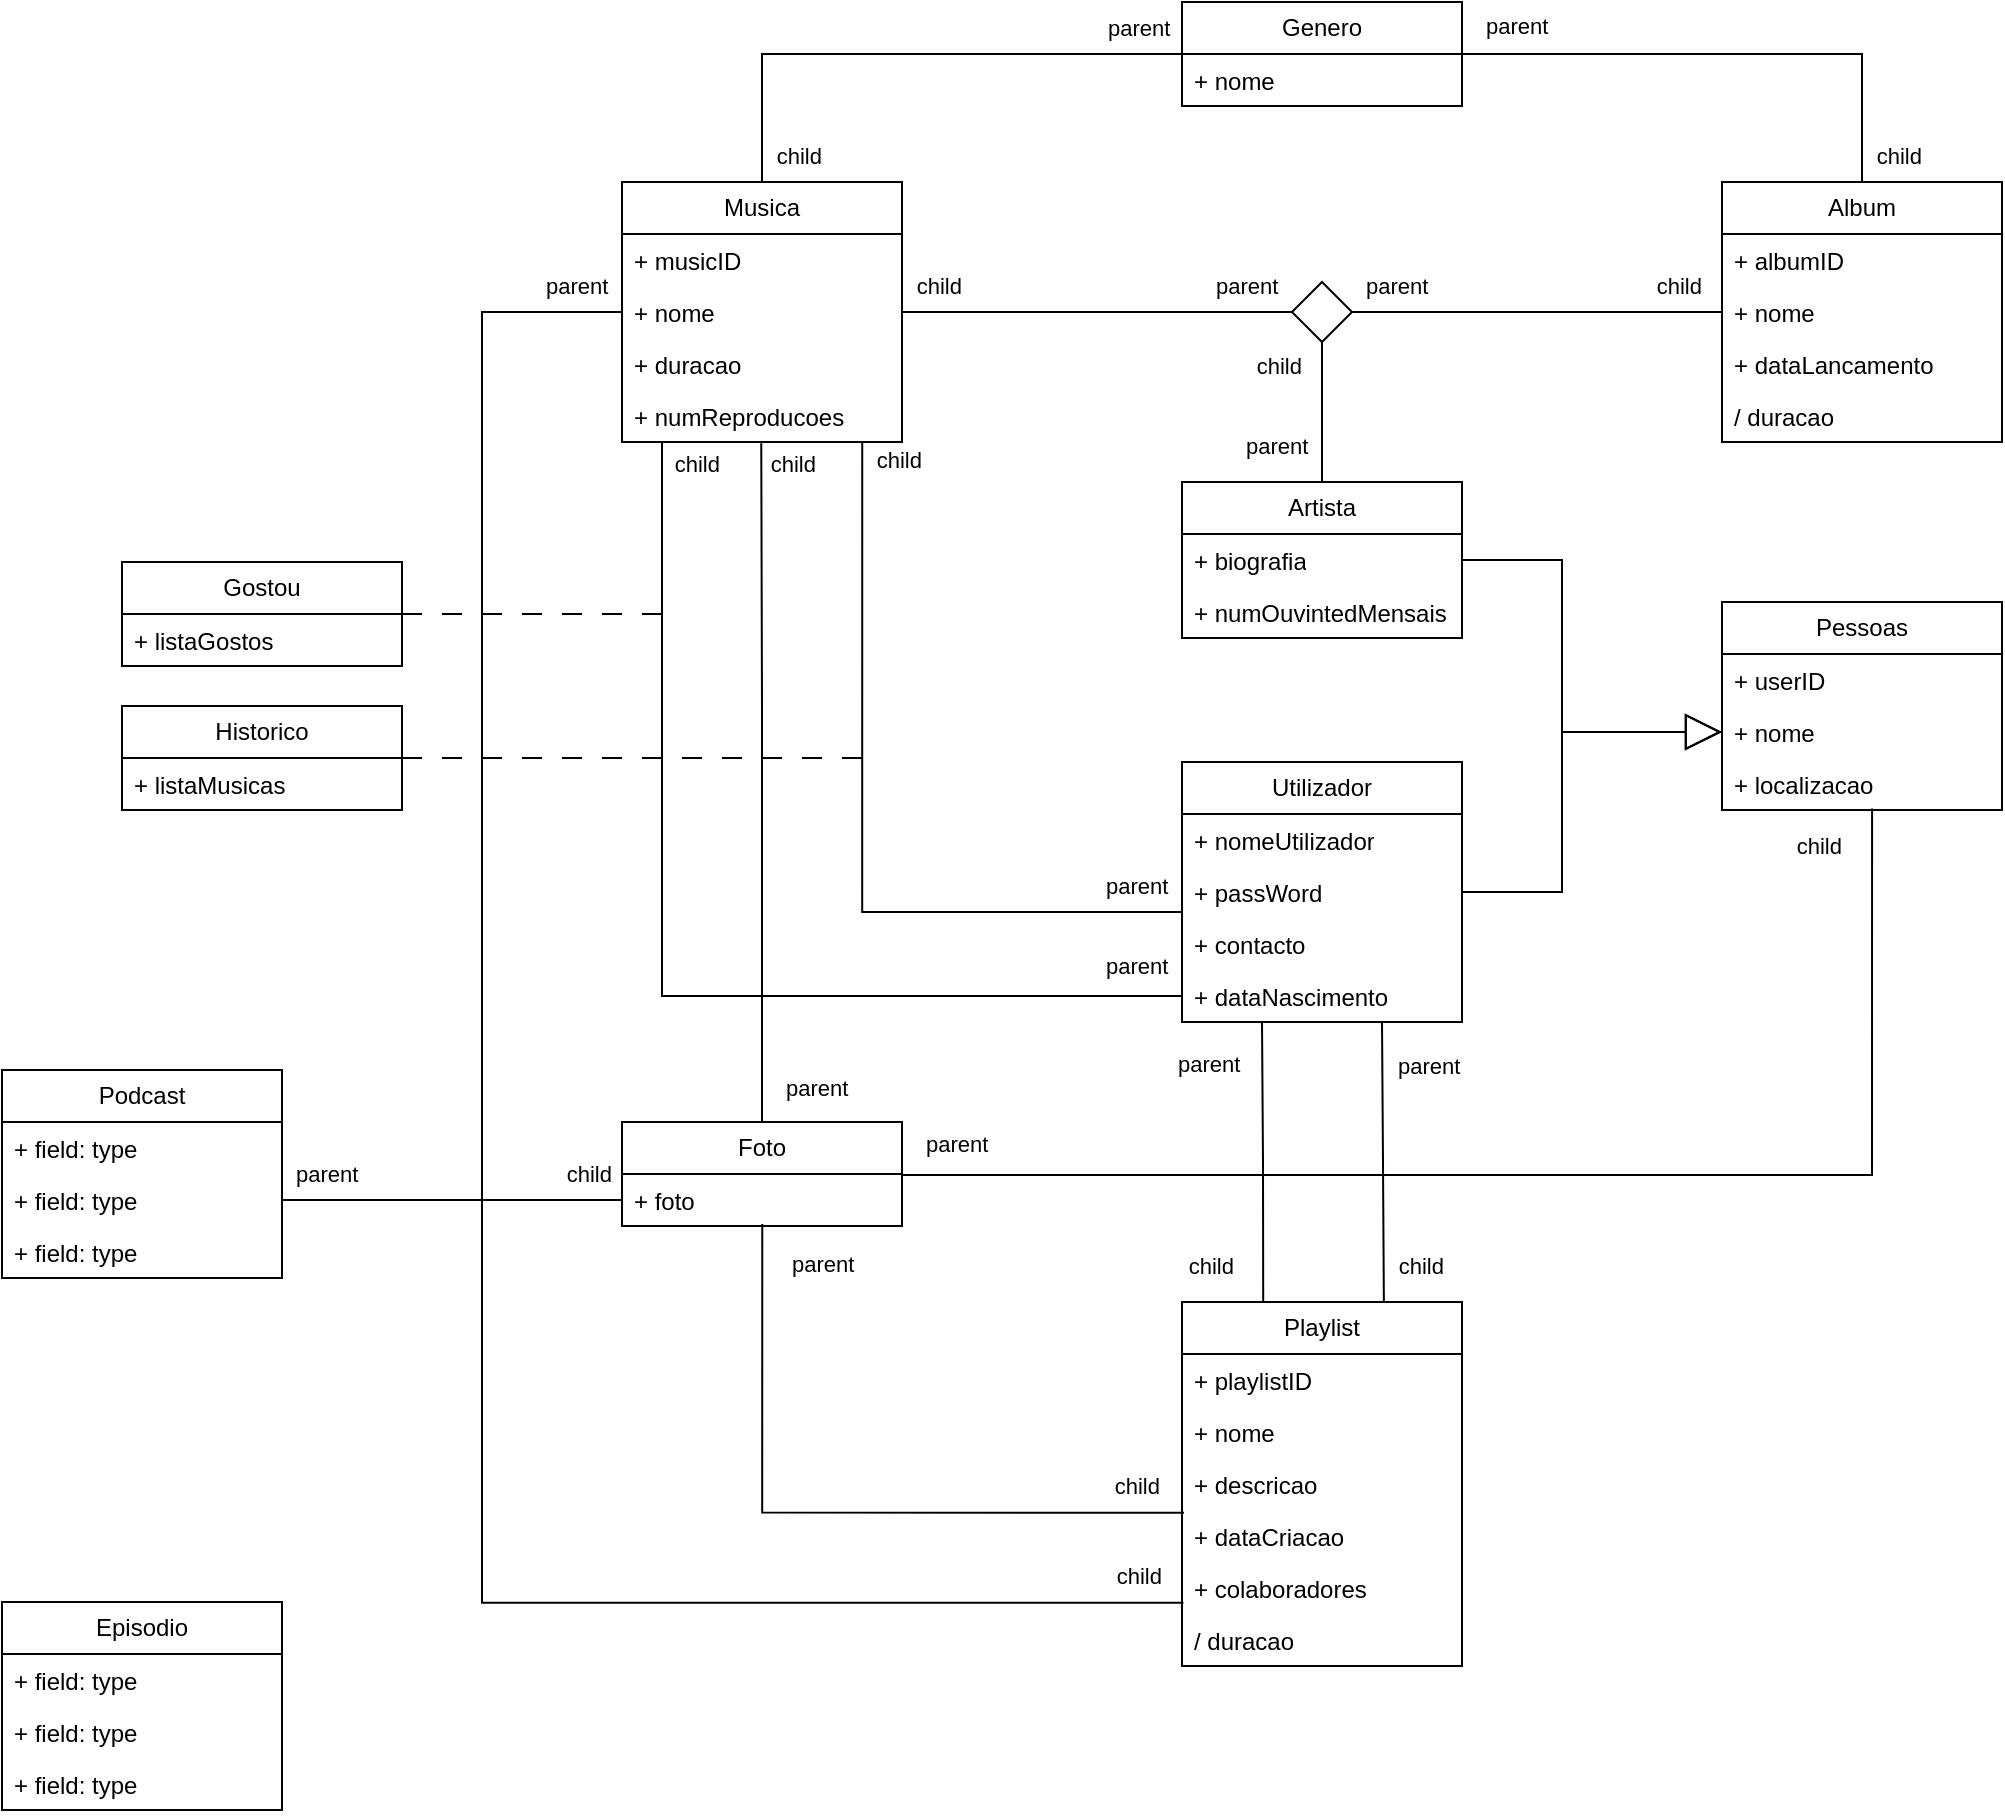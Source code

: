 <mxfile version="24.7.17">
  <diagram name="Page-1" id="JNxZQq6QSESMFC3WA3kJ">
    <mxGraphModel dx="2180" dy="880" grid="1" gridSize="10" guides="1" tooltips="1" connect="1" arrows="1" fold="1" page="1" pageScale="1" pageWidth="850" pageHeight="1100" math="0" shadow="0">
      <root>
        <mxCell id="0" />
        <mxCell id="1" parent="0" />
        <mxCell id="OnMlO-O9Yx9e1WYlPsAH-1" value="Pessoas" style="swimlane;fontStyle=0;childLayout=stackLayout;horizontal=1;startSize=26;fillColor=none;horizontalStack=0;resizeParent=1;resizeParentMax=0;resizeLast=0;collapsible=1;marginBottom=0;whiteSpace=wrap;html=1;" parent="1" vertex="1">
          <mxGeometry x="180" y="380" width="140" height="104" as="geometry">
            <mxRectangle x="80" y="80" width="90" height="30" as="alternateBounds" />
          </mxGeometry>
        </mxCell>
        <mxCell id="OnMlO-O9Yx9e1WYlPsAH-2" value="+ userID" style="text;strokeColor=none;fillColor=none;align=left;verticalAlign=top;spacingLeft=4;spacingRight=4;overflow=hidden;rotatable=0;points=[[0,0.5],[1,0.5]];portConstraint=eastwest;whiteSpace=wrap;html=1;" parent="OnMlO-O9Yx9e1WYlPsAH-1" vertex="1">
          <mxGeometry y="26" width="140" height="26" as="geometry" />
        </mxCell>
        <mxCell id="OnMlO-O9Yx9e1WYlPsAH-3" value="+ nome" style="text;strokeColor=none;fillColor=none;align=left;verticalAlign=top;spacingLeft=4;spacingRight=4;overflow=hidden;rotatable=0;points=[[0,0.5],[1,0.5]];portConstraint=eastwest;whiteSpace=wrap;html=1;" parent="OnMlO-O9Yx9e1WYlPsAH-1" vertex="1">
          <mxGeometry y="52" width="140" height="26" as="geometry" />
        </mxCell>
        <mxCell id="OnMlO-O9Yx9e1WYlPsAH-4" value="+ localizacao" style="text;strokeColor=none;fillColor=none;align=left;verticalAlign=top;spacingLeft=4;spacingRight=4;overflow=hidden;rotatable=0;points=[[0,0.5],[1,0.5]];portConstraint=eastwest;whiteSpace=wrap;html=1;" parent="OnMlO-O9Yx9e1WYlPsAH-1" vertex="1">
          <mxGeometry y="78" width="140" height="26" as="geometry" />
        </mxCell>
        <mxCell id="OnMlO-O9Yx9e1WYlPsAH-7" value="Artista" style="swimlane;fontStyle=0;childLayout=stackLayout;horizontal=1;startSize=26;fillColor=none;horizontalStack=0;resizeParent=1;resizeParentMax=0;resizeLast=0;collapsible=1;marginBottom=0;whiteSpace=wrap;html=1;" parent="1" vertex="1">
          <mxGeometry x="-90" y="320" width="140" height="78" as="geometry" />
        </mxCell>
        <mxCell id="OnMlO-O9Yx9e1WYlPsAH-8" value="+ biografia" style="text;strokeColor=none;fillColor=none;align=left;verticalAlign=top;spacingLeft=4;spacingRight=4;overflow=hidden;rotatable=0;points=[[0,0.5],[1,0.5]];portConstraint=eastwest;whiteSpace=wrap;html=1;" parent="OnMlO-O9Yx9e1WYlPsAH-7" vertex="1">
          <mxGeometry y="26" width="140" height="26" as="geometry" />
        </mxCell>
        <mxCell id="OnMlO-O9Yx9e1WYlPsAH-9" value="+ numOuvintedMensais" style="text;strokeColor=none;fillColor=none;align=left;verticalAlign=top;spacingLeft=4;spacingRight=4;overflow=hidden;rotatable=0;points=[[0,0.5],[1,0.5]];portConstraint=eastwest;whiteSpace=wrap;html=1;" parent="OnMlO-O9Yx9e1WYlPsAH-7" vertex="1">
          <mxGeometry y="52" width="140" height="26" as="geometry" />
        </mxCell>
        <mxCell id="OnMlO-O9Yx9e1WYlPsAH-11" value="Utilizador" style="swimlane;fontStyle=0;childLayout=stackLayout;horizontal=1;startSize=26;fillColor=none;horizontalStack=0;resizeParent=1;resizeParentMax=0;resizeLast=0;collapsible=1;marginBottom=0;whiteSpace=wrap;html=1;" parent="1" vertex="1">
          <mxGeometry x="-90" y="460" width="140" height="130" as="geometry" />
        </mxCell>
        <mxCell id="OnMlO-O9Yx9e1WYlPsAH-12" value="+ nomeUtilizador" style="text;strokeColor=none;fillColor=none;align=left;verticalAlign=top;spacingLeft=4;spacingRight=4;overflow=hidden;rotatable=0;points=[[0,0.5],[1,0.5]];portConstraint=eastwest;whiteSpace=wrap;html=1;" parent="OnMlO-O9Yx9e1WYlPsAH-11" vertex="1">
          <mxGeometry y="26" width="140" height="26" as="geometry" />
        </mxCell>
        <mxCell id="OnMlO-O9Yx9e1WYlPsAH-13" value="+ passWord" style="text;strokeColor=none;fillColor=none;align=left;verticalAlign=top;spacingLeft=4;spacingRight=4;overflow=hidden;rotatable=0;points=[[0,0.5],[1,0.5]];portConstraint=eastwest;whiteSpace=wrap;html=1;" parent="OnMlO-O9Yx9e1WYlPsAH-11" vertex="1">
          <mxGeometry y="52" width="140" height="26" as="geometry" />
        </mxCell>
        <mxCell id="OnMlO-O9Yx9e1WYlPsAH-14" value="+ contacto" style="text;strokeColor=none;fillColor=none;align=left;verticalAlign=top;spacingLeft=4;spacingRight=4;overflow=hidden;rotatable=0;points=[[0,0.5],[1,0.5]];portConstraint=eastwest;whiteSpace=wrap;html=1;" parent="OnMlO-O9Yx9e1WYlPsAH-11" vertex="1">
          <mxGeometry y="78" width="140" height="26" as="geometry" />
        </mxCell>
        <mxCell id="OnMlO-O9Yx9e1WYlPsAH-15" value="+ dataNascimento" style="text;strokeColor=none;fillColor=none;align=left;verticalAlign=top;spacingLeft=4;spacingRight=4;overflow=hidden;rotatable=0;points=[[0,0.5],[1,0.5]];portConstraint=eastwest;whiteSpace=wrap;html=1;" parent="OnMlO-O9Yx9e1WYlPsAH-11" vertex="1">
          <mxGeometry y="104" width="140" height="26" as="geometry" />
        </mxCell>
        <mxCell id="OnMlO-O9Yx9e1WYlPsAH-23" value="" style="endArrow=block;endSize=16;endFill=0;html=1;rounded=0;entryX=0;entryY=0.5;entryDx=0;entryDy=0;exitX=1;exitY=0.5;exitDx=0;exitDy=0;" parent="1" source="OnMlO-O9Yx9e1WYlPsAH-8" target="OnMlO-O9Yx9e1WYlPsAH-3" edge="1">
          <mxGeometry width="160" relative="1" as="geometry">
            <mxPoint x="60" y="580" as="sourcePoint" />
            <mxPoint x="220" y="580" as="targetPoint" />
            <Array as="points">
              <mxPoint x="100" y="359" />
              <mxPoint x="100" y="445" />
            </Array>
          </mxGeometry>
        </mxCell>
        <mxCell id="OnMlO-O9Yx9e1WYlPsAH-24" value="" style="endArrow=block;endSize=16;endFill=0;html=1;rounded=0;exitX=1;exitY=0.5;exitDx=0;exitDy=0;entryX=0;entryY=0.5;entryDx=0;entryDy=0;" parent="1" source="OnMlO-O9Yx9e1WYlPsAH-13" target="OnMlO-O9Yx9e1WYlPsAH-3" edge="1">
          <mxGeometry width="160" relative="1" as="geometry">
            <mxPoint x="60" y="369" as="sourcePoint" />
            <mxPoint x="160" y="610" as="targetPoint" />
            <Array as="points">
              <mxPoint x="100" y="525" />
              <mxPoint x="100" y="445" />
            </Array>
          </mxGeometry>
        </mxCell>
        <mxCell id="OnMlO-O9Yx9e1WYlPsAH-25" value="Foto" style="swimlane;fontStyle=0;childLayout=stackLayout;horizontal=1;startSize=26;fillColor=none;horizontalStack=0;resizeParent=1;resizeParentMax=0;resizeLast=0;collapsible=1;marginBottom=0;whiteSpace=wrap;html=1;" parent="1" vertex="1">
          <mxGeometry x="-370" y="640" width="140" height="52" as="geometry" />
        </mxCell>
        <mxCell id="OnMlO-O9Yx9e1WYlPsAH-26" value="+ foto" style="text;strokeColor=none;fillColor=none;align=left;verticalAlign=top;spacingLeft=4;spacingRight=4;overflow=hidden;rotatable=0;points=[[0,0.5],[1,0.5]];portConstraint=eastwest;whiteSpace=wrap;html=1;" parent="OnMlO-O9Yx9e1WYlPsAH-25" vertex="1">
          <mxGeometry y="26" width="140" height="26" as="geometry" />
        </mxCell>
        <mxCell id="OnMlO-O9Yx9e1WYlPsAH-43" value="" style="rhombus;whiteSpace=wrap;html=1;" parent="1" vertex="1">
          <mxGeometry x="-35" y="220" width="30" height="30" as="geometry" />
        </mxCell>
        <mxCell id="OnMlO-O9Yx9e1WYlPsAH-45" value="" style="endArrow=none;html=1;edgeStyle=orthogonalEdgeStyle;rounded=0;exitX=0.5;exitY=0;exitDx=0;exitDy=0;entryX=0.5;entryY=1;entryDx=0;entryDy=0;" parent="1" source="OnMlO-O9Yx9e1WYlPsAH-7" target="OnMlO-O9Yx9e1WYlPsAH-43" edge="1">
          <mxGeometry relative="1" as="geometry">
            <mxPoint x="-100" y="260" as="sourcePoint" />
            <mxPoint x="60" y="260" as="targetPoint" />
          </mxGeometry>
        </mxCell>
        <mxCell id="OnMlO-O9Yx9e1WYlPsAH-46" value="parent" style="edgeLabel;resizable=0;html=1;align=left;verticalAlign=bottom;" parent="OnMlO-O9Yx9e1WYlPsAH-45" connectable="0" vertex="1">
          <mxGeometry x="-1" relative="1" as="geometry">
            <mxPoint x="-40" y="-10" as="offset" />
          </mxGeometry>
        </mxCell>
        <mxCell id="OnMlO-O9Yx9e1WYlPsAH-47" value="child" style="edgeLabel;resizable=0;html=1;align=right;verticalAlign=bottom;" parent="OnMlO-O9Yx9e1WYlPsAH-45" connectable="0" vertex="1">
          <mxGeometry x="1" relative="1" as="geometry">
            <mxPoint x="-10" y="20" as="offset" />
          </mxGeometry>
        </mxCell>
        <mxCell id="OnMlO-O9Yx9e1WYlPsAH-48" value="Musica" style="swimlane;fontStyle=0;childLayout=stackLayout;horizontal=1;startSize=26;fillColor=none;horizontalStack=0;resizeParent=1;resizeParentMax=0;resizeLast=0;collapsible=1;marginBottom=0;whiteSpace=wrap;html=1;" parent="1" vertex="1">
          <mxGeometry x="-370" y="170" width="140" height="130" as="geometry" />
        </mxCell>
        <mxCell id="OnMlO-O9Yx9e1WYlPsAH-49" value="+ musicID" style="text;strokeColor=none;fillColor=none;align=left;verticalAlign=top;spacingLeft=4;spacingRight=4;overflow=hidden;rotatable=0;points=[[0,0.5],[1,0.5]];portConstraint=eastwest;whiteSpace=wrap;html=1;" parent="OnMlO-O9Yx9e1WYlPsAH-48" vertex="1">
          <mxGeometry y="26" width="140" height="26" as="geometry" />
        </mxCell>
        <mxCell id="OnMlO-O9Yx9e1WYlPsAH-50" value="+ nome" style="text;strokeColor=none;fillColor=none;align=left;verticalAlign=top;spacingLeft=4;spacingRight=4;overflow=hidden;rotatable=0;points=[[0,0.5],[1,0.5]];portConstraint=eastwest;whiteSpace=wrap;html=1;" parent="OnMlO-O9Yx9e1WYlPsAH-48" vertex="1">
          <mxGeometry y="52" width="140" height="26" as="geometry" />
        </mxCell>
        <mxCell id="OnMlO-O9Yx9e1WYlPsAH-51" value="+ duracao" style="text;strokeColor=none;fillColor=none;align=left;verticalAlign=top;spacingLeft=4;spacingRight=4;overflow=hidden;rotatable=0;points=[[0,0.5],[1,0.5]];portConstraint=eastwest;whiteSpace=wrap;html=1;" parent="OnMlO-O9Yx9e1WYlPsAH-48" vertex="1">
          <mxGeometry y="78" width="140" height="26" as="geometry" />
        </mxCell>
        <mxCell id="OnMlO-O9Yx9e1WYlPsAH-56" value="+ numReproducoes" style="text;strokeColor=none;fillColor=none;align=left;verticalAlign=top;spacingLeft=4;spacingRight=4;overflow=hidden;rotatable=0;points=[[0,0.5],[1,0.5]];portConstraint=eastwest;whiteSpace=wrap;html=1;" parent="OnMlO-O9Yx9e1WYlPsAH-48" vertex="1">
          <mxGeometry y="104" width="140" height="26" as="geometry" />
        </mxCell>
        <mxCell id="OnMlO-O9Yx9e1WYlPsAH-52" value="Album" style="swimlane;fontStyle=0;childLayout=stackLayout;horizontal=1;startSize=26;fillColor=none;horizontalStack=0;resizeParent=1;resizeParentMax=0;resizeLast=0;collapsible=1;marginBottom=0;whiteSpace=wrap;html=1;" parent="1" vertex="1">
          <mxGeometry x="180" y="170" width="140" height="130" as="geometry" />
        </mxCell>
        <mxCell id="OnMlO-O9Yx9e1WYlPsAH-53" value="+ albumID" style="text;strokeColor=none;fillColor=none;align=left;verticalAlign=top;spacingLeft=4;spacingRight=4;overflow=hidden;rotatable=0;points=[[0,0.5],[1,0.5]];portConstraint=eastwest;whiteSpace=wrap;html=1;" parent="OnMlO-O9Yx9e1WYlPsAH-52" vertex="1">
          <mxGeometry y="26" width="140" height="26" as="geometry" />
        </mxCell>
        <mxCell id="OnMlO-O9Yx9e1WYlPsAH-54" value="+ nome" style="text;strokeColor=none;fillColor=none;align=left;verticalAlign=top;spacingLeft=4;spacingRight=4;overflow=hidden;rotatable=0;points=[[0,0.5],[1,0.5]];portConstraint=eastwest;whiteSpace=wrap;html=1;" parent="OnMlO-O9Yx9e1WYlPsAH-52" vertex="1">
          <mxGeometry y="52" width="140" height="26" as="geometry" />
        </mxCell>
        <mxCell id="OnMlO-O9Yx9e1WYlPsAH-55" value="+ dataLancamento" style="text;strokeColor=none;fillColor=none;align=left;verticalAlign=top;spacingLeft=4;spacingRight=4;overflow=hidden;rotatable=0;points=[[0,0.5],[1,0.5]];portConstraint=eastwest;whiteSpace=wrap;html=1;" parent="OnMlO-O9Yx9e1WYlPsAH-52" vertex="1">
          <mxGeometry y="78" width="140" height="26" as="geometry" />
        </mxCell>
        <mxCell id="OnMlO-O9Yx9e1WYlPsAH-57" value="/ duracao" style="text;strokeColor=none;fillColor=none;align=left;verticalAlign=top;spacingLeft=4;spacingRight=4;overflow=hidden;rotatable=0;points=[[0,0.5],[1,0.5]];portConstraint=eastwest;whiteSpace=wrap;html=1;" parent="OnMlO-O9Yx9e1WYlPsAH-52" vertex="1">
          <mxGeometry y="104" width="140" height="26" as="geometry" />
        </mxCell>
        <mxCell id="OnMlO-O9Yx9e1WYlPsAH-59" value="" style="endArrow=none;html=1;edgeStyle=orthogonalEdgeStyle;rounded=0;exitX=0;exitY=0.5;exitDx=0;exitDy=0;entryX=1;entryY=0.5;entryDx=0;entryDy=0;" parent="1" source="OnMlO-O9Yx9e1WYlPsAH-43" target="OnMlO-O9Yx9e1WYlPsAH-50" edge="1">
          <mxGeometry relative="1" as="geometry">
            <mxPoint x="-10" y="330" as="sourcePoint" />
            <mxPoint x="-10" y="240" as="targetPoint" />
          </mxGeometry>
        </mxCell>
        <mxCell id="OnMlO-O9Yx9e1WYlPsAH-60" value="parent" style="edgeLabel;resizable=0;html=1;align=left;verticalAlign=bottom;" parent="OnMlO-O9Yx9e1WYlPsAH-59" connectable="0" vertex="1">
          <mxGeometry x="-1" relative="1" as="geometry">
            <mxPoint x="-40" y="-5" as="offset" />
          </mxGeometry>
        </mxCell>
        <mxCell id="OnMlO-O9Yx9e1WYlPsAH-61" value="child" style="edgeLabel;resizable=0;html=1;align=right;verticalAlign=bottom;" parent="OnMlO-O9Yx9e1WYlPsAH-59" connectable="0" vertex="1">
          <mxGeometry x="1" relative="1" as="geometry">
            <mxPoint x="30" y="-5" as="offset" />
          </mxGeometry>
        </mxCell>
        <mxCell id="OnMlO-O9Yx9e1WYlPsAH-62" value="" style="endArrow=none;html=1;edgeStyle=orthogonalEdgeStyle;rounded=0;exitX=1;exitY=0.5;exitDx=0;exitDy=0;entryX=0;entryY=0.5;entryDx=0;entryDy=0;" parent="1" source="OnMlO-O9Yx9e1WYlPsAH-43" target="OnMlO-O9Yx9e1WYlPsAH-54" edge="1">
          <mxGeometry relative="1" as="geometry">
            <mxPoint x="-25" y="225" as="sourcePoint" />
            <mxPoint x="-170" y="225" as="targetPoint" />
          </mxGeometry>
        </mxCell>
        <mxCell id="OnMlO-O9Yx9e1WYlPsAH-63" value="parent" style="edgeLabel;resizable=0;html=1;align=left;verticalAlign=bottom;" parent="OnMlO-O9Yx9e1WYlPsAH-62" connectable="0" vertex="1">
          <mxGeometry x="-1" relative="1" as="geometry">
            <mxPoint x="5" y="-5" as="offset" />
          </mxGeometry>
        </mxCell>
        <mxCell id="OnMlO-O9Yx9e1WYlPsAH-64" value="child" style="edgeLabel;resizable=0;html=1;align=right;verticalAlign=bottom;" parent="OnMlO-O9Yx9e1WYlPsAH-62" connectable="0" vertex="1">
          <mxGeometry x="1" relative="1" as="geometry">
            <mxPoint x="-10" y="-5" as="offset" />
          </mxGeometry>
        </mxCell>
        <mxCell id="OnMlO-O9Yx9e1WYlPsAH-65" value="Genero" style="swimlane;fontStyle=0;childLayout=stackLayout;horizontal=1;startSize=26;fillColor=none;horizontalStack=0;resizeParent=1;resizeParentMax=0;resizeLast=0;collapsible=1;marginBottom=0;whiteSpace=wrap;html=1;" parent="1" vertex="1">
          <mxGeometry x="-90" y="80" width="140" height="52" as="geometry" />
        </mxCell>
        <mxCell id="OnMlO-O9Yx9e1WYlPsAH-66" value="+ nome" style="text;strokeColor=none;fillColor=none;align=left;verticalAlign=top;spacingLeft=4;spacingRight=4;overflow=hidden;rotatable=0;points=[[0,0.5],[1,0.5]];portConstraint=eastwest;whiteSpace=wrap;html=1;" parent="OnMlO-O9Yx9e1WYlPsAH-65" vertex="1">
          <mxGeometry y="26" width="140" height="26" as="geometry" />
        </mxCell>
        <mxCell id="OnMlO-O9Yx9e1WYlPsAH-69" value="" style="endArrow=none;html=1;edgeStyle=orthogonalEdgeStyle;rounded=0;entryX=0.5;entryY=0;entryDx=0;entryDy=0;exitX=0;exitY=0.5;exitDx=0;exitDy=0;" parent="1" source="OnMlO-O9Yx9e1WYlPsAH-65" target="OnMlO-O9Yx9e1WYlPsAH-48" edge="1">
          <mxGeometry relative="1" as="geometry">
            <mxPoint x="-100" y="60" as="sourcePoint" />
            <mxPoint x="-160" y="235" as="targetPoint" />
          </mxGeometry>
        </mxCell>
        <mxCell id="OnMlO-O9Yx9e1WYlPsAH-70" value="parent" style="edgeLabel;resizable=0;html=1;align=left;verticalAlign=bottom;" parent="OnMlO-O9Yx9e1WYlPsAH-69" connectable="0" vertex="1">
          <mxGeometry x="-1" relative="1" as="geometry">
            <mxPoint x="-39" y="-5" as="offset" />
          </mxGeometry>
        </mxCell>
        <mxCell id="OnMlO-O9Yx9e1WYlPsAH-71" value="child" style="edgeLabel;resizable=0;html=1;align=right;verticalAlign=bottom;" parent="OnMlO-O9Yx9e1WYlPsAH-69" connectable="0" vertex="1">
          <mxGeometry x="1" relative="1" as="geometry">
            <mxPoint x="30" y="-5" as="offset" />
          </mxGeometry>
        </mxCell>
        <mxCell id="OnMlO-O9Yx9e1WYlPsAH-72" value="" style="endArrow=none;html=1;edgeStyle=orthogonalEdgeStyle;rounded=0;entryX=0.5;entryY=0;entryDx=0;entryDy=0;exitX=1;exitY=0.5;exitDx=0;exitDy=0;" parent="1" source="OnMlO-O9Yx9e1WYlPsAH-65" target="OnMlO-O9Yx9e1WYlPsAH-52" edge="1">
          <mxGeometry relative="1" as="geometry">
            <mxPoint x="100" y="90" as="sourcePoint" />
            <mxPoint x="-240" y="160" as="targetPoint" />
          </mxGeometry>
        </mxCell>
        <mxCell id="OnMlO-O9Yx9e1WYlPsAH-73" value="parent" style="edgeLabel;resizable=0;html=1;align=left;verticalAlign=bottom;" parent="OnMlO-O9Yx9e1WYlPsAH-72" connectable="0" vertex="1">
          <mxGeometry x="-1" relative="1" as="geometry">
            <mxPoint x="10" y="-6" as="offset" />
          </mxGeometry>
        </mxCell>
        <mxCell id="OnMlO-O9Yx9e1WYlPsAH-74" value="child" style="edgeLabel;resizable=0;html=1;align=right;verticalAlign=bottom;" parent="OnMlO-O9Yx9e1WYlPsAH-72" connectable="0" vertex="1">
          <mxGeometry x="1" relative="1" as="geometry">
            <mxPoint x="30" y="-5" as="offset" />
          </mxGeometry>
        </mxCell>
        <mxCell id="OnMlO-O9Yx9e1WYlPsAH-75" value="" style="endArrow=none;html=1;edgeStyle=orthogonalEdgeStyle;rounded=0;entryX=0.489;entryY=0.998;entryDx=0;entryDy=0;entryPerimeter=0;exitX=0.5;exitY=0;exitDx=0;exitDy=0;" parent="1" source="OnMlO-O9Yx9e1WYlPsAH-25" edge="1">
          <mxGeometry relative="1" as="geometry">
            <mxPoint x="-300" y="690" as="sourcePoint" />
            <mxPoint x="-300.37" y="300.568" as="targetPoint" />
            <Array as="points">
              <mxPoint x="-300" y="431" />
              <mxPoint x="-300" y="431" />
            </Array>
          </mxGeometry>
        </mxCell>
        <mxCell id="OnMlO-O9Yx9e1WYlPsAH-76" value="parent" style="edgeLabel;resizable=0;html=1;align=left;verticalAlign=bottom;" parent="OnMlO-O9Yx9e1WYlPsAH-75" connectable="0" vertex="1">
          <mxGeometry x="-1" relative="1" as="geometry">
            <mxPoint x="10" y="-9" as="offset" />
          </mxGeometry>
        </mxCell>
        <mxCell id="OnMlO-O9Yx9e1WYlPsAH-77" value="child" style="edgeLabel;resizable=0;html=1;align=right;verticalAlign=bottom;" parent="OnMlO-O9Yx9e1WYlPsAH-75" connectable="0" vertex="1">
          <mxGeometry x="1" relative="1" as="geometry">
            <mxPoint x="28" y="19" as="offset" />
          </mxGeometry>
        </mxCell>
        <mxCell id="7jccI8i3BzKPVbJU6znn-1" value="" style="endArrow=none;html=1;edgeStyle=orthogonalEdgeStyle;rounded=0;entryX=0.358;entryY=0.999;entryDx=0;entryDy=0;exitX=0;exitY=0.5;exitDx=0;exitDy=0;entryPerimeter=0;" edge="1" parent="1" source="OnMlO-O9Yx9e1WYlPsAH-15" target="OnMlO-O9Yx9e1WYlPsAH-56">
          <mxGeometry relative="1" as="geometry">
            <mxPoint x="-190" y="660" as="sourcePoint" />
            <mxPoint x="60" y="510" as="targetPoint" />
            <Array as="points">
              <mxPoint x="-350" y="577" />
              <mxPoint x="-350" y="301" />
              <mxPoint x="-350" y="301" />
            </Array>
          </mxGeometry>
        </mxCell>
        <mxCell id="7jccI8i3BzKPVbJU6znn-2" value="parent" style="edgeLabel;resizable=0;html=1;align=left;verticalAlign=bottom;" connectable="0" vertex="1" parent="7jccI8i3BzKPVbJU6znn-1">
          <mxGeometry x="-1" relative="1" as="geometry">
            <mxPoint x="-40" y="-7" as="offset" />
          </mxGeometry>
        </mxCell>
        <mxCell id="7jccI8i3BzKPVbJU6znn-3" value="child" style="edgeLabel;resizable=0;html=1;align=right;verticalAlign=bottom;" connectable="0" vertex="1" parent="7jccI8i3BzKPVbJU6znn-1">
          <mxGeometry x="1" relative="1" as="geometry">
            <mxPoint y="20" as="offset" />
          </mxGeometry>
        </mxCell>
        <mxCell id="7jccI8i3BzKPVbJU6znn-4" value="Gostou" style="swimlane;fontStyle=0;childLayout=stackLayout;horizontal=1;startSize=26;fillColor=none;horizontalStack=0;resizeParent=1;resizeParentMax=0;resizeLast=0;collapsible=1;marginBottom=0;whiteSpace=wrap;html=1;" vertex="1" parent="1">
          <mxGeometry x="-620" y="360" width="140" height="52" as="geometry" />
        </mxCell>
        <mxCell id="7jccI8i3BzKPVbJU6znn-6" value="+ listaGostos" style="text;strokeColor=none;fillColor=none;align=left;verticalAlign=top;spacingLeft=4;spacingRight=4;overflow=hidden;rotatable=0;points=[[0,0.5],[1,0.5]];portConstraint=eastwest;whiteSpace=wrap;html=1;" vertex="1" parent="7jccI8i3BzKPVbJU6znn-4">
          <mxGeometry y="26" width="140" height="26" as="geometry" />
        </mxCell>
        <mxCell id="7jccI8i3BzKPVbJU6znn-11" value="" style="endArrow=none;startArrow=none;endFill=0;startFill=0;endSize=8;html=1;verticalAlign=bottom;dashed=1;labelBackgroundColor=none;dashPattern=10 10;rounded=0;exitX=1;exitY=0.5;exitDx=0;exitDy=0;" edge="1" parent="1" source="7jccI8i3BzKPVbJU6znn-4">
          <mxGeometry width="160" relative="1" as="geometry">
            <mxPoint x="-640" y="273" as="sourcePoint" />
            <mxPoint x="-350" y="386" as="targetPoint" />
          </mxGeometry>
        </mxCell>
        <mxCell id="7jccI8i3BzKPVbJU6znn-12" value="" style="endArrow=none;html=1;edgeStyle=orthogonalEdgeStyle;rounded=0;exitX=0;exitY=0.5;exitDx=0;exitDy=0;entryX=0.858;entryY=1.004;entryDx=0;entryDy=0;entryPerimeter=0;" edge="1" parent="1" target="OnMlO-O9Yx9e1WYlPsAH-56">
          <mxGeometry relative="1" as="geometry">
            <mxPoint x="-90" y="530" as="sourcePoint" />
            <mxPoint x="-240" y="320" as="targetPoint" />
            <Array as="points">
              <mxPoint x="-90" y="535" />
              <mxPoint x="-250" y="535" />
            </Array>
          </mxGeometry>
        </mxCell>
        <mxCell id="7jccI8i3BzKPVbJU6znn-13" value="parent" style="edgeLabel;resizable=0;html=1;align=left;verticalAlign=bottom;" connectable="0" vertex="1" parent="7jccI8i3BzKPVbJU6znn-12">
          <mxGeometry x="-1" relative="1" as="geometry">
            <mxPoint x="-40" as="offset" />
          </mxGeometry>
        </mxCell>
        <mxCell id="7jccI8i3BzKPVbJU6znn-14" value="child" style="edgeLabel;resizable=0;html=1;align=right;verticalAlign=bottom;" connectable="0" vertex="1" parent="7jccI8i3BzKPVbJU6znn-12">
          <mxGeometry x="1" relative="1" as="geometry">
            <mxPoint x="30" y="18" as="offset" />
          </mxGeometry>
        </mxCell>
        <mxCell id="7jccI8i3BzKPVbJU6znn-15" value="Historico" style="swimlane;fontStyle=0;childLayout=stackLayout;horizontal=1;startSize=26;fillColor=none;horizontalStack=0;resizeParent=1;resizeParentMax=0;resizeLast=0;collapsible=1;marginBottom=0;whiteSpace=wrap;html=1;" vertex="1" parent="1">
          <mxGeometry x="-620" y="432" width="140" height="52" as="geometry" />
        </mxCell>
        <mxCell id="7jccI8i3BzKPVbJU6znn-16" value="+ listaMusicas" style="text;strokeColor=none;fillColor=none;align=left;verticalAlign=top;spacingLeft=4;spacingRight=4;overflow=hidden;rotatable=0;points=[[0,0.5],[1,0.5]];portConstraint=eastwest;whiteSpace=wrap;html=1;" vertex="1" parent="7jccI8i3BzKPVbJU6znn-15">
          <mxGeometry y="26" width="140" height="26" as="geometry" />
        </mxCell>
        <mxCell id="7jccI8i3BzKPVbJU6znn-17" value="" style="endArrow=none;startArrow=none;endFill=0;startFill=0;endSize=40;html=1;verticalAlign=bottom;dashed=1;labelBackgroundColor=none;dashPattern=10 10;rounded=0;exitX=1;exitY=0.5;exitDx=0;exitDy=0;startSize=0;" edge="1" parent="1" source="7jccI8i3BzKPVbJU6znn-15">
          <mxGeometry width="160" relative="1" as="geometry">
            <mxPoint x="-600" y="356" as="sourcePoint" />
            <mxPoint x="-250" y="458" as="targetPoint" />
          </mxGeometry>
        </mxCell>
        <mxCell id="7jccI8i3BzKPVbJU6znn-18" value="Playlist" style="swimlane;fontStyle=0;childLayout=stackLayout;horizontal=1;startSize=26;fillColor=none;horizontalStack=0;resizeParent=1;resizeParentMax=0;resizeLast=0;collapsible=1;marginBottom=0;whiteSpace=wrap;html=1;" vertex="1" parent="1">
          <mxGeometry x="-90" y="730" width="140" height="182" as="geometry" />
        </mxCell>
        <mxCell id="7jccI8i3BzKPVbJU6znn-19" value="&lt;div&gt;+ playlistID&lt;/div&gt;&lt;div&gt;&lt;br&gt;&lt;/div&gt;" style="text;strokeColor=none;fillColor=none;align=left;verticalAlign=top;spacingLeft=4;spacingRight=4;overflow=hidden;rotatable=0;points=[[0,0.5],[1,0.5]];portConstraint=eastwest;whiteSpace=wrap;html=1;" vertex="1" parent="7jccI8i3BzKPVbJU6znn-18">
          <mxGeometry y="26" width="140" height="26" as="geometry" />
        </mxCell>
        <mxCell id="7jccI8i3BzKPVbJU6znn-20" value="+ nome" style="text;strokeColor=none;fillColor=none;align=left;verticalAlign=top;spacingLeft=4;spacingRight=4;overflow=hidden;rotatable=0;points=[[0,0.5],[1,0.5]];portConstraint=eastwest;whiteSpace=wrap;html=1;" vertex="1" parent="7jccI8i3BzKPVbJU6znn-18">
          <mxGeometry y="52" width="140" height="26" as="geometry" />
        </mxCell>
        <mxCell id="7jccI8i3BzKPVbJU6znn-21" value="+ descricao" style="text;strokeColor=none;fillColor=none;align=left;verticalAlign=top;spacingLeft=4;spacingRight=4;overflow=hidden;rotatable=0;points=[[0,0.5],[1,0.5]];portConstraint=eastwest;whiteSpace=wrap;html=1;" vertex="1" parent="7jccI8i3BzKPVbJU6znn-18">
          <mxGeometry y="78" width="140" height="26" as="geometry" />
        </mxCell>
        <mxCell id="7jccI8i3BzKPVbJU6znn-22" value="+ dataCriacao" style="text;strokeColor=none;fillColor=none;align=left;verticalAlign=top;spacingLeft=4;spacingRight=4;overflow=hidden;rotatable=0;points=[[0,0.5],[1,0.5]];portConstraint=eastwest;whiteSpace=wrap;html=1;" vertex="1" parent="7jccI8i3BzKPVbJU6znn-18">
          <mxGeometry y="104" width="140" height="26" as="geometry" />
        </mxCell>
        <mxCell id="7jccI8i3BzKPVbJU6znn-24" value="+ colaboradores" style="text;strokeColor=none;fillColor=none;align=left;verticalAlign=top;spacingLeft=4;spacingRight=4;overflow=hidden;rotatable=0;points=[[0,0.5],[1,0.5]];portConstraint=eastwest;whiteSpace=wrap;html=1;" vertex="1" parent="7jccI8i3BzKPVbJU6znn-18">
          <mxGeometry y="130" width="140" height="26" as="geometry" />
        </mxCell>
        <mxCell id="7jccI8i3BzKPVbJU6znn-23" value="/ duracao" style="text;strokeColor=none;fillColor=none;align=left;verticalAlign=top;spacingLeft=4;spacingRight=4;overflow=hidden;rotatable=0;points=[[0,0.5],[1,0.5]];portConstraint=eastwest;whiteSpace=wrap;html=1;" vertex="1" parent="7jccI8i3BzKPVbJU6znn-18">
          <mxGeometry y="156" width="140" height="26" as="geometry" />
        </mxCell>
        <mxCell id="7jccI8i3BzKPVbJU6znn-28" value="" style="endArrow=none;html=1;edgeStyle=orthogonalEdgeStyle;rounded=0;exitX=0.171;exitY=1.024;exitDx=0;exitDy=0;exitPerimeter=0;entryX=0.29;entryY=0.001;entryDx=0;entryDy=0;entryPerimeter=0;" edge="1" parent="1" target="7jccI8i3BzKPVbJU6znn-18">
          <mxGeometry relative="1" as="geometry">
            <mxPoint x="-50.0" y="590.004" as="sourcePoint" />
            <mxPoint x="-50.0" y="749.198" as="targetPoint" />
          </mxGeometry>
        </mxCell>
        <mxCell id="7jccI8i3BzKPVbJU6znn-29" value="parent" style="edgeLabel;resizable=0;html=1;align=left;verticalAlign=bottom;" connectable="0" vertex="1" parent="7jccI8i3BzKPVbJU6znn-28">
          <mxGeometry x="-1" relative="1" as="geometry">
            <mxPoint x="-44" y="29" as="offset" />
          </mxGeometry>
        </mxCell>
        <mxCell id="7jccI8i3BzKPVbJU6znn-30" value="child" style="edgeLabel;resizable=0;html=1;align=right;verticalAlign=bottom;" connectable="0" vertex="1" parent="7jccI8i3BzKPVbJU6znn-28">
          <mxGeometry x="1" relative="1" as="geometry">
            <mxPoint x="-14" y="-10" as="offset" />
          </mxGeometry>
        </mxCell>
        <mxCell id="7jccI8i3BzKPVbJU6znn-34" value="" style="endArrow=none;html=1;edgeStyle=orthogonalEdgeStyle;rounded=0;exitX=0.777;exitY=1.014;exitDx=0;exitDy=0;exitPerimeter=0;entryX=0.721;entryY=0.002;entryDx=0;entryDy=0;entryPerimeter=0;" edge="1" parent="1" target="7jccI8i3BzKPVbJU6znn-18">
          <mxGeometry relative="1" as="geometry">
            <mxPoint x="10.0" y="590.004" as="sourcePoint" />
            <mxPoint x="10.7" y="749.64" as="targetPoint" />
          </mxGeometry>
        </mxCell>
        <mxCell id="7jccI8i3BzKPVbJU6znn-35" value="parent" style="edgeLabel;resizable=0;html=1;align=left;verticalAlign=bottom;" connectable="0" vertex="1" parent="7jccI8i3BzKPVbJU6znn-34">
          <mxGeometry x="-1" relative="1" as="geometry">
            <mxPoint x="6" y="30" as="offset" />
          </mxGeometry>
        </mxCell>
        <mxCell id="7jccI8i3BzKPVbJU6znn-36" value="child" style="edgeLabel;resizable=0;html=1;align=right;verticalAlign=bottom;" connectable="0" vertex="1" parent="7jccI8i3BzKPVbJU6znn-34">
          <mxGeometry x="1" relative="1" as="geometry">
            <mxPoint x="31" y="-10" as="offset" />
          </mxGeometry>
        </mxCell>
        <mxCell id="7jccI8i3BzKPVbJU6znn-40" value="" style="endArrow=none;html=1;edgeStyle=orthogonalEdgeStyle;rounded=0;entryX=0.007;entryY=1.051;entryDx=0;entryDy=0;entryPerimeter=0;exitX=0.501;exitY=0.962;exitDx=0;exitDy=0;exitPerimeter=0;" edge="1" parent="1" source="OnMlO-O9Yx9e1WYlPsAH-26" target="7jccI8i3BzKPVbJU6znn-21">
          <mxGeometry relative="1" as="geometry">
            <mxPoint x="-300" y="702" as="sourcePoint" />
            <mxPoint x="-100" y="820" as="targetPoint" />
          </mxGeometry>
        </mxCell>
        <mxCell id="7jccI8i3BzKPVbJU6znn-41" value="parent" style="edgeLabel;resizable=0;html=1;align=left;verticalAlign=bottom;" connectable="0" vertex="1" parent="7jccI8i3BzKPVbJU6znn-40">
          <mxGeometry x="-1" relative="1" as="geometry">
            <mxPoint x="13" y="28" as="offset" />
          </mxGeometry>
        </mxCell>
        <mxCell id="7jccI8i3BzKPVbJU6znn-42" value="child" style="edgeLabel;resizable=0;html=1;align=right;verticalAlign=bottom;" connectable="0" vertex="1" parent="7jccI8i3BzKPVbJU6znn-40">
          <mxGeometry x="1" relative="1" as="geometry">
            <mxPoint x="-11" y="-5" as="offset" />
          </mxGeometry>
        </mxCell>
        <mxCell id="7jccI8i3BzKPVbJU6znn-47" value="" style="endArrow=none;html=1;edgeStyle=orthogonalEdgeStyle;rounded=0;entryX=0.005;entryY=0.785;entryDx=0;entryDy=0;entryPerimeter=0;exitX=0;exitY=0.5;exitDx=0;exitDy=0;" edge="1" parent="1" source="OnMlO-O9Yx9e1WYlPsAH-50" target="7jccI8i3BzKPVbJU6znn-24">
          <mxGeometry relative="1" as="geometry">
            <mxPoint x="-430" y="880" as="sourcePoint" />
            <mxPoint x="-270" y="880" as="targetPoint" />
            <Array as="points">
              <mxPoint x="-440" y="235" />
              <mxPoint x="-440" y="880" />
            </Array>
          </mxGeometry>
        </mxCell>
        <mxCell id="7jccI8i3BzKPVbJU6znn-48" value="parent" style="edgeLabel;resizable=0;html=1;align=left;verticalAlign=bottom;" connectable="0" vertex="1" parent="7jccI8i3BzKPVbJU6znn-47">
          <mxGeometry x="-1" relative="1" as="geometry">
            <mxPoint x="-40" y="-5" as="offset" />
          </mxGeometry>
        </mxCell>
        <mxCell id="7jccI8i3BzKPVbJU6znn-49" value="child" style="edgeLabel;resizable=0;html=1;align=right;verticalAlign=bottom;" connectable="0" vertex="1" parent="7jccI8i3BzKPVbJU6znn-47">
          <mxGeometry x="1" relative="1" as="geometry">
            <mxPoint x="-10" y="-5" as="offset" />
          </mxGeometry>
        </mxCell>
        <mxCell id="7jccI8i3BzKPVbJU6znn-50" value="" style="endArrow=none;html=1;edgeStyle=orthogonalEdgeStyle;rounded=0;entryX=0.536;entryY=0.971;entryDx=0;entryDy=0;entryPerimeter=0;exitX=0.999;exitY=0.02;exitDx=0;exitDy=0;exitPerimeter=0;" edge="1" parent="1" source="OnMlO-O9Yx9e1WYlPsAH-26" target="OnMlO-O9Yx9e1WYlPsAH-4">
          <mxGeometry relative="1" as="geometry">
            <mxPoint x="80" y="660" as="sourcePoint" />
            <mxPoint x="240" y="660" as="targetPoint" />
            <Array as="points">
              <mxPoint x="255" y="667" />
            </Array>
          </mxGeometry>
        </mxCell>
        <mxCell id="7jccI8i3BzKPVbJU6znn-51" value="parent" style="edgeLabel;resizable=0;html=1;align=left;verticalAlign=bottom;" connectable="0" vertex="1" parent="7jccI8i3BzKPVbJU6znn-50">
          <mxGeometry x="-1" relative="1" as="geometry">
            <mxPoint x="10" y="-7" as="offset" />
          </mxGeometry>
        </mxCell>
        <mxCell id="7jccI8i3BzKPVbJU6znn-52" value="child" style="edgeLabel;resizable=0;html=1;align=right;verticalAlign=bottom;" connectable="0" vertex="1" parent="7jccI8i3BzKPVbJU6znn-50">
          <mxGeometry x="1" relative="1" as="geometry">
            <mxPoint x="-15" y="27" as="offset" />
          </mxGeometry>
        </mxCell>
        <mxCell id="7jccI8i3BzKPVbJU6znn-53" value="Podcast" style="swimlane;fontStyle=0;childLayout=stackLayout;horizontal=1;startSize=26;fillColor=none;horizontalStack=0;resizeParent=1;resizeParentMax=0;resizeLast=0;collapsible=1;marginBottom=0;whiteSpace=wrap;html=1;" vertex="1" parent="1">
          <mxGeometry x="-680" y="614" width="140" height="104" as="geometry" />
        </mxCell>
        <mxCell id="7jccI8i3BzKPVbJU6znn-54" value="+ field: type" style="text;strokeColor=none;fillColor=none;align=left;verticalAlign=top;spacingLeft=4;spacingRight=4;overflow=hidden;rotatable=0;points=[[0,0.5],[1,0.5]];portConstraint=eastwest;whiteSpace=wrap;html=1;" vertex="1" parent="7jccI8i3BzKPVbJU6znn-53">
          <mxGeometry y="26" width="140" height="26" as="geometry" />
        </mxCell>
        <mxCell id="7jccI8i3BzKPVbJU6znn-55" value="+ field: type" style="text;strokeColor=none;fillColor=none;align=left;verticalAlign=top;spacingLeft=4;spacingRight=4;overflow=hidden;rotatable=0;points=[[0,0.5],[1,0.5]];portConstraint=eastwest;whiteSpace=wrap;html=1;" vertex="1" parent="7jccI8i3BzKPVbJU6znn-53">
          <mxGeometry y="52" width="140" height="26" as="geometry" />
        </mxCell>
        <mxCell id="7jccI8i3BzKPVbJU6znn-56" value="+ field: type" style="text;strokeColor=none;fillColor=none;align=left;verticalAlign=top;spacingLeft=4;spacingRight=4;overflow=hidden;rotatable=0;points=[[0,0.5],[1,0.5]];portConstraint=eastwest;whiteSpace=wrap;html=1;" vertex="1" parent="7jccI8i3BzKPVbJU6znn-53">
          <mxGeometry y="78" width="140" height="26" as="geometry" />
        </mxCell>
        <mxCell id="7jccI8i3BzKPVbJU6znn-57" value="Episodio" style="swimlane;fontStyle=0;childLayout=stackLayout;horizontal=1;startSize=26;fillColor=none;horizontalStack=0;resizeParent=1;resizeParentMax=0;resizeLast=0;collapsible=1;marginBottom=0;whiteSpace=wrap;html=1;" vertex="1" parent="1">
          <mxGeometry x="-680" y="880" width="140" height="104" as="geometry" />
        </mxCell>
        <mxCell id="7jccI8i3BzKPVbJU6znn-58" value="+ field: type" style="text;strokeColor=none;fillColor=none;align=left;verticalAlign=top;spacingLeft=4;spacingRight=4;overflow=hidden;rotatable=0;points=[[0,0.5],[1,0.5]];portConstraint=eastwest;whiteSpace=wrap;html=1;" vertex="1" parent="7jccI8i3BzKPVbJU6znn-57">
          <mxGeometry y="26" width="140" height="26" as="geometry" />
        </mxCell>
        <mxCell id="7jccI8i3BzKPVbJU6znn-59" value="+ field: type" style="text;strokeColor=none;fillColor=none;align=left;verticalAlign=top;spacingLeft=4;spacingRight=4;overflow=hidden;rotatable=0;points=[[0,0.5],[1,0.5]];portConstraint=eastwest;whiteSpace=wrap;html=1;" vertex="1" parent="7jccI8i3BzKPVbJU6znn-57">
          <mxGeometry y="52" width="140" height="26" as="geometry" />
        </mxCell>
        <mxCell id="7jccI8i3BzKPVbJU6znn-60" value="+ field: type" style="text;strokeColor=none;fillColor=none;align=left;verticalAlign=top;spacingLeft=4;spacingRight=4;overflow=hidden;rotatable=0;points=[[0,0.5],[1,0.5]];portConstraint=eastwest;whiteSpace=wrap;html=1;" vertex="1" parent="7jccI8i3BzKPVbJU6znn-57">
          <mxGeometry y="78" width="140" height="26" as="geometry" />
        </mxCell>
        <mxCell id="7jccI8i3BzKPVbJU6znn-61" value="" style="endArrow=none;html=1;edgeStyle=orthogonalEdgeStyle;rounded=0;exitX=1;exitY=0.5;exitDx=0;exitDy=0;entryX=0;entryY=0.5;entryDx=0;entryDy=0;" edge="1" parent="1" source="7jccI8i3BzKPVbJU6znn-55" target="OnMlO-O9Yx9e1WYlPsAH-26">
          <mxGeometry relative="1" as="geometry">
            <mxPoint x="-530" y="670" as="sourcePoint" />
            <mxPoint x="-380" y="670" as="targetPoint" />
          </mxGeometry>
        </mxCell>
        <mxCell id="7jccI8i3BzKPVbJU6znn-62" value="parent" style="edgeLabel;resizable=0;html=1;align=left;verticalAlign=bottom;" connectable="0" vertex="1" parent="7jccI8i3BzKPVbJU6znn-61">
          <mxGeometry x="-1" relative="1" as="geometry">
            <mxPoint x="5" y="-5" as="offset" />
          </mxGeometry>
        </mxCell>
        <mxCell id="7jccI8i3BzKPVbJU6znn-63" value="child" style="edgeLabel;resizable=0;html=1;align=right;verticalAlign=bottom;" connectable="0" vertex="1" parent="7jccI8i3BzKPVbJU6znn-61">
          <mxGeometry x="1" relative="1" as="geometry">
            <mxPoint x="-5" y="-5" as="offset" />
          </mxGeometry>
        </mxCell>
      </root>
    </mxGraphModel>
  </diagram>
</mxfile>
